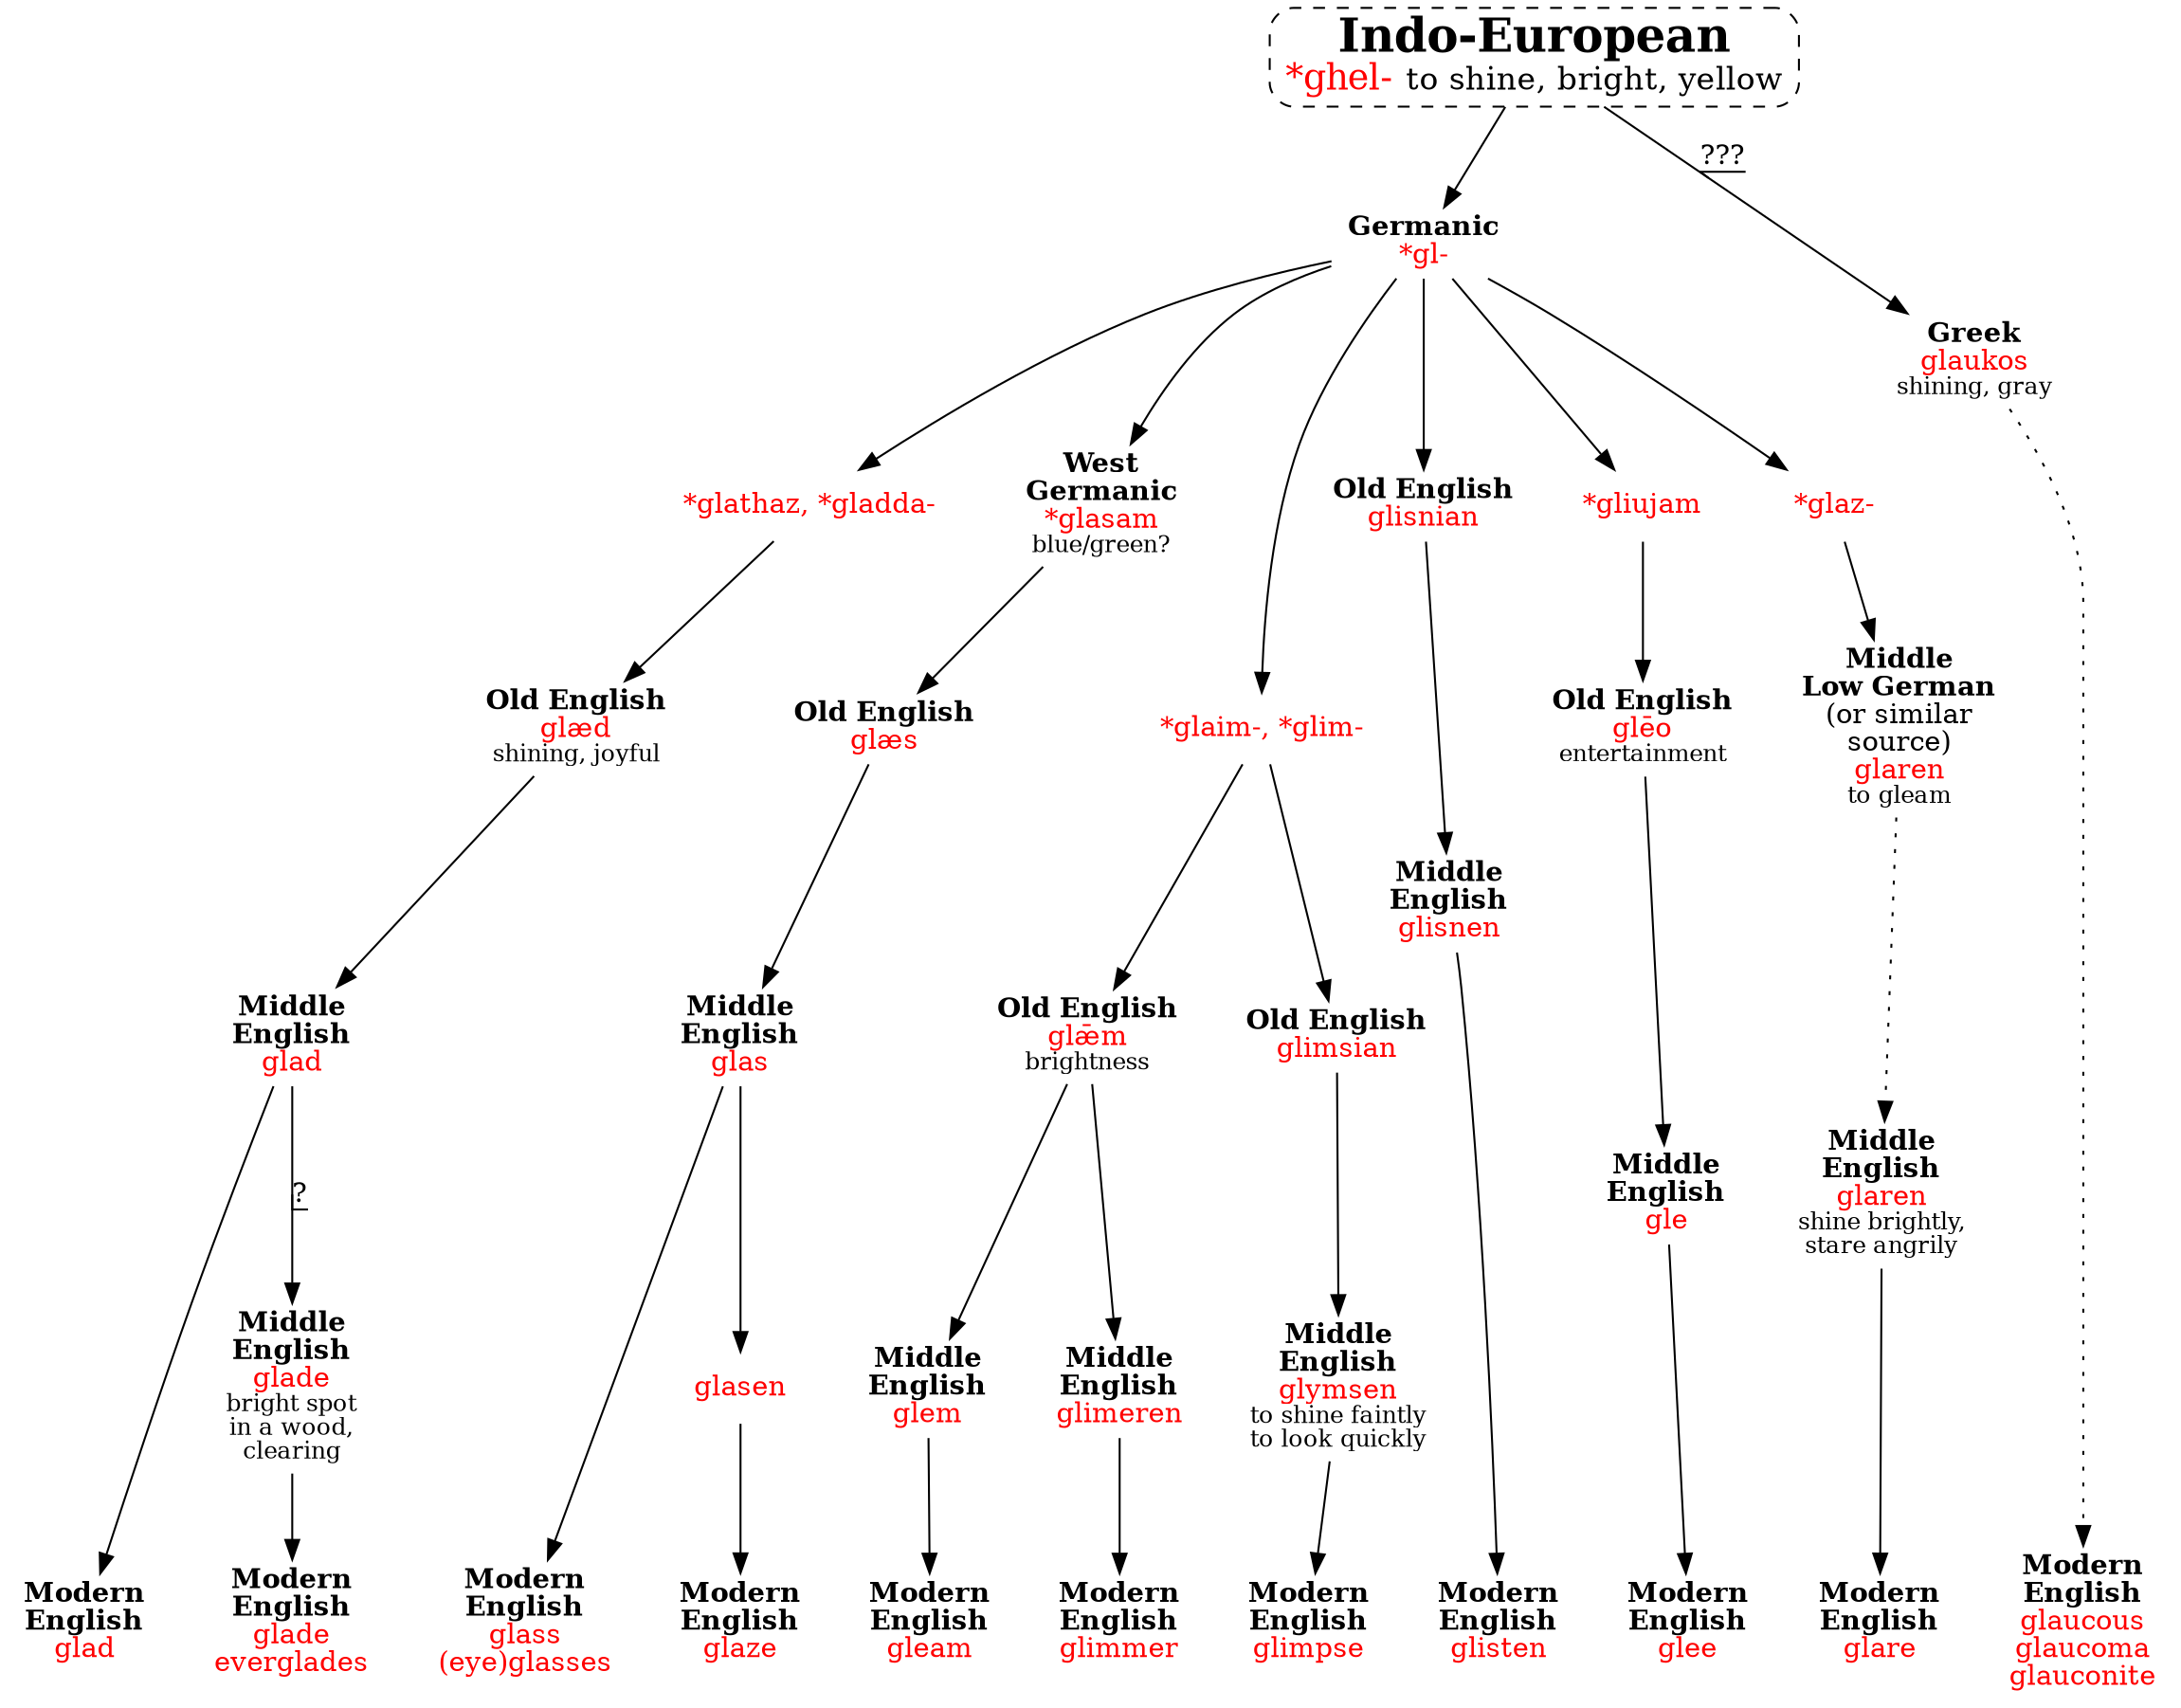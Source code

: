 strict digraph {
/* sources: AHD, Barnhart, Ayto */
node [shape=none];
ghel [label=<<font point-size="24"><b>Indo-European</b></font><br/><font point-size="18" color="red">*ghel- </font><font point-size="16">to shine, bright, yellow</font>> shape=box style="dashed,rounded" URL="ghel-shine0.svg" tooltip=""]

ghel -> glGm
/* omitted: glede (bird), gleed (ember), gleg (Scot), glister, gloaming (dusk), glogg (drink) */
/* glad, glade, related: glabrous? */
glGm -> gladdaGm -> glaedOE -> gladME -> glad
gladME -> gladeME [label="?" decorate=true]
gladeME -> glade
glGm [label=<<b>Germanic</b><br/><font color="red">*gl-</font>>]
gladdaGm [label=<<font color="red">*glathaz, *gladda-</font>>]; // are these related?
glaedOE [label=<<b>Old English</b><br/><font color="red">glæd</font><br/><font point-size="12">shining, joyful</font>>];
gladME [label=<<b>Middle<br/>English</b><br/><font color="red">glad</font>>];
glad [label=<<b>Modern<br/>English</b><br/><font color="red">glad</font>>];
gladeME [label=<<b>Middle<br/>English</b><br/><font color="red">glade</font><br/><font point-size="12">bright spot<br/>in a wood,<br/>clearing</font>>];
glade [label=<<b>Modern<br/>English</b><br/><font color="red">glade<br/>everglades</font>>];
/* glass, glaze */
glGm -> glasamGm -> glaesOE -> glasME -> glass
glasME -> glasenME -> glaze
glasamGm [label=<<b>West<br/>Germanic</b><br/><font color="red">*glasam</font><br/><font point-size="12">blue/green?</font>>];
glaesOE [label=<<b>Old English</b><br/><font color="red">glæs</font>>];
glasME [label=<<b>Middle<br/>English</b><br/><font color="red">glas</font>>];
glass [label=<<b>Modern<br/>English</b><br/><font color="red">glass</font><br/><font color="red">(eye)glasses</font>>];
glasenME [label=<<font color="red">glasen</font>>];
glaze [label=<<b>Modern<br/>English</b><br/><font color="red">glaze</font>>];
/* glasam also meant shine? whence glare */

/*  gleam, glimmer, glimpse */
glGm -> glaimGm -> glaemOE -> glemME -> gleam
glaemOE -> glimerenME -> glimmer
glaimGm -> glimsianOE -> glymsenME -> glimpse
glaimGm [label=<<font color="red">*glaim-, *glim-</font>>];
glaemOE [label=<<b>Old English</b><br/><font color="red">glǣm</font><br/><font point-size="12">brightness</font>>];
glemME [label=<<b>Middle<br/>English</b><br/><font color="red">glem</font>>];
gleam [label=<<b>Modern<br/>English</b><br/><font color="red">gleam</font>>];
glimerenME [label=<<b>Middle<br/>English</b><br/><font color="red">glimeren</font>>];
glimmer [label=<<b>Modern<br/>English</b><br/><font color="red">glimmer</font>>];
glimsianOE [label=<<b>Old English</b><br/><font color="red">glimsian</font>>];
glymsenME [label=<<b>Middle<br/>English</b><br/><font color="red">glymsen</font><br/><font point-size="12">to shine faintly<br/>to look quickly</font>>];
glimpse [label=<<b>Modern<br/>English</b><br/><font color="red">glimpse</font>>];
/* glisten */
glGm -> glisnianOE // no Gm form?
glisnianOE -> glisnenME -> glisten
glisnianOE [label=<<b>Old English</b><br/><font color="red">glisnian</font>>];
glisnenME [label=<<b>Middle<br/>English</b><br/><font color="red">glisnen</font>>];
glisten [label=<<b>Modern<br/>English</b><br/><font color="red">glisten</font>>];

/* glee */
glGm -> gliujamGm -> gleoOE -> gleME -> glee
gliujamGm [label=<<font color="red">*gliujam</font>>]; // or gleujam
gleoOE [label=<<b>Old English</b><br/><font color="red">glēo</font><br/><font point-size="12">entertainment</font>>];
gleME [label=<<b>Middle<br/>English</b><br/><font color="red">gle</font>>];
glee [label=<<b>Modern<br/>English</b><br/><font color="red">glee</font>>];

/* glare */
glGm -> glazGm -> glarenMG
glarenMG -> glarenME [style=dotted]
glarenME -> glare
glazGm [label=<<font color="red">*glaz-</font>>]; // meaning?
glarenMG [label=<<b>Middle<br/>Low German</b><br/>(or similar<br/>source)<br/><font color="red">glaren</font><br/><font point-size="12">to gleam</font>>];
glarenME [label=<<b>Middle<br/>English</b><br/><font color="red">glaren</font><br/><font point-size="12">shine brightly,<br/>stare angrily</font>>];
glare [label=<<b>Modern<br/>English</b><br/><font color="red">glare</font>>];

/* glint, glitter, gloat?, gloss(y), glow, glower */

/* not listed in any sources so far: glaucous, glaucoma, glauconite */
ghel -> glaukosG [label="???" decorate=true]
glaukosG -> glaucous [style=dotted] // details omitted
glaukosG [label=<<b>Greek</b><br/><font color="red">glaukos</font><br/><font point-size="12">shining, gray</font>>];
glaucous [label=<<b>Modern<br/>English</b><br/><font color="red">glaucous<br/>glaucoma<br/>glauconite</font>>];

subgraph Eng {rank=sink glad glade glass glaze gleam glimmer glimpse glisten glee glare glaucous}
}
